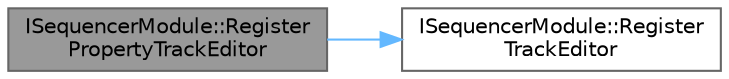 digraph "ISequencerModule::RegisterPropertyTrackEditor"
{
 // INTERACTIVE_SVG=YES
 // LATEX_PDF_SIZE
  bgcolor="transparent";
  edge [fontname=Helvetica,fontsize=10,labelfontname=Helvetica,labelfontsize=10];
  node [fontname=Helvetica,fontsize=10,shape=box,height=0.2,width=0.4];
  rankdir="LR";
  Node1 [id="Node000001",label="ISequencerModule::Register\lPropertyTrackEditor",height=0.2,width=0.4,color="gray40", fillcolor="grey60", style="filled", fontcolor="black",tooltip="Helper template for registering property track editors."];
  Node1 -> Node2 [id="edge1_Node000001_Node000002",color="steelblue1",style="solid",tooltip=" "];
  Node2 [id="Node000002",label="ISequencerModule::Register\lTrackEditor",height=0.2,width=0.4,color="grey40", fillcolor="white", style="filled",URL="$d5/dae/classISequencerModule.html#a644bd5c7c3662cfded5204c4fda374e9",tooltip="Registers a delegate that will create an editor for a track in each sequencer."];
}
